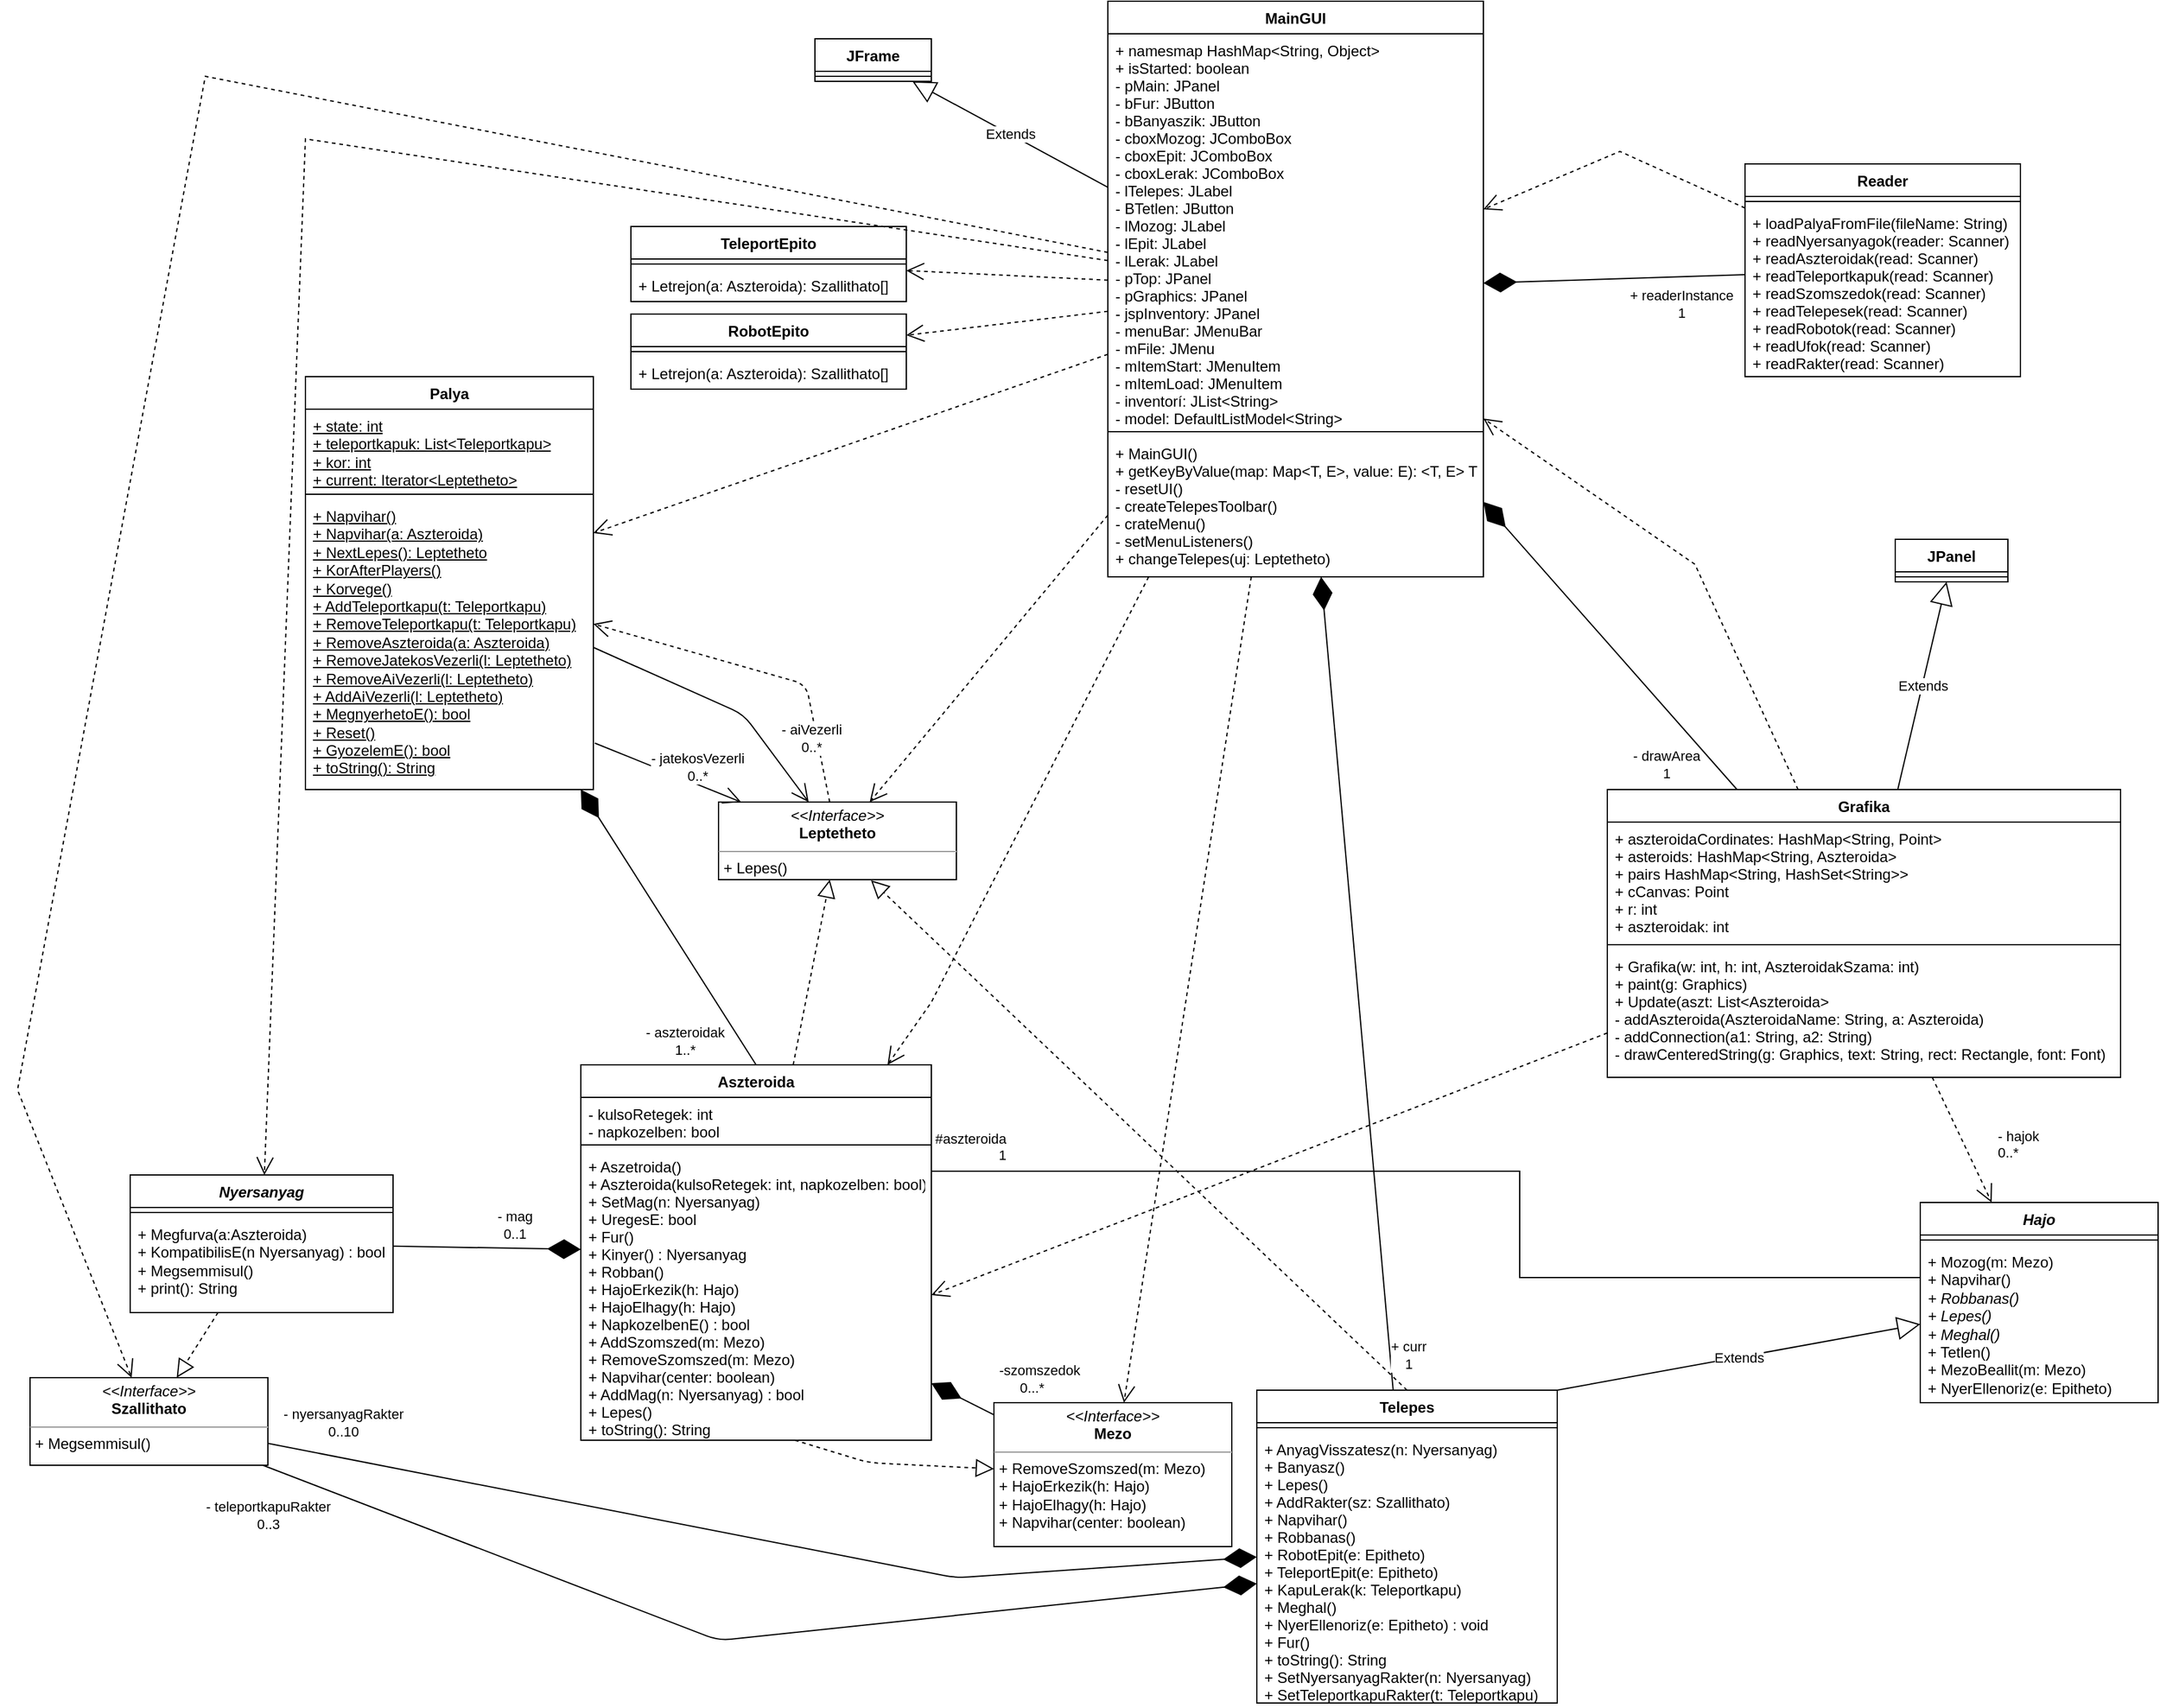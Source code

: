 <mxfile version="14.6.6" type="github">
  <diagram id="C5RBs43oDa-KdzZeNtuy" name="Page-1">
    <mxGraphModel dx="4237" dy="2481" grid="1" gridSize="10" guides="1" tooltips="1" connect="1" arrows="1" fold="1" page="1" pageScale="1" pageWidth="827" pageHeight="1169" math="0" shadow="0">
      <root>
        <mxCell id="WIyWlLk6GJQsqaUBKTNV-0" />
        <mxCell id="WIyWlLk6GJQsqaUBKTNV-1" parent="WIyWlLk6GJQsqaUBKTNV-0" />
        <mxCell id="gWoyeCXheez1KNHl5H2y-109" value="MainGUI" style="swimlane;fontStyle=1;align=center;verticalAlign=top;childLayout=stackLayout;horizontal=1;startSize=26;horizontalStack=0;resizeParent=1;resizeParentMax=0;resizeLast=0;collapsible=1;marginBottom=0;" parent="WIyWlLk6GJQsqaUBKTNV-1" vertex="1">
          <mxGeometry x="-579" y="-430" width="300" height="460" as="geometry" />
        </mxCell>
        <mxCell id="gWoyeCXheez1KNHl5H2y-110" value="+ namesmap HashMap&lt;String, Object&gt;&#xa;+ isStarted: boolean&#xa;- pMain: JPanel&#xa;- bFur: JButton&#xa;- bBanyaszik: JButton&#xa;- cboxMozog: JComboBox&#xa;- cboxEpit: JComboBox&#xa;- cboxLerak: JComboBox&#xa;- lTelepes: JLabel&#xa;- BTetlen: JButton&#xa;- lMozog: JLabel&#xa;- lEpit: JLabel&#xa;- lLerak: JLabel&#xa;- pTop: JPanel&#xa;- pGraphics: JPanel&#xa;- jspInventory: JPanel&#xa;- menuBar: JMenuBar&#xa;- mFile: JMenu&#xa;- mItemStart: JMenuItem&#xa;- mItemLoad: JMenuItem&#xa;- inventorí: JList&lt;String&gt;&#xa;- model: DefaultListModel&lt;String&gt;" style="text;strokeColor=none;fillColor=none;align=left;verticalAlign=top;spacingLeft=4;spacingRight=4;overflow=hidden;rotatable=0;points=[[0,0.5],[1,0.5]];portConstraint=eastwest;" parent="gWoyeCXheez1KNHl5H2y-109" vertex="1">
          <mxGeometry y="26" width="300" height="314" as="geometry" />
        </mxCell>
        <mxCell id="gWoyeCXheez1KNHl5H2y-111" value="" style="line;strokeWidth=1;fillColor=none;align=left;verticalAlign=middle;spacingTop=-1;spacingLeft=3;spacingRight=3;rotatable=0;labelPosition=right;points=[];portConstraint=eastwest;" parent="gWoyeCXheez1KNHl5H2y-109" vertex="1">
          <mxGeometry y="340" width="300" height="8" as="geometry" />
        </mxCell>
        <mxCell id="gWoyeCXheez1KNHl5H2y-112" value="+ MainGUI()&#xa;+ getKeyByValue(map: Map&lt;T, E&gt;, value: E): &lt;T, E&gt; T&#xa;- resetUI()&#xa;- createTelepesToolbar()&#xa;- crateMenu()&#xa;- setMenuListeners()&#xa;+ changeTelepes(uj: Leptetheto)" style="text;strokeColor=none;fillColor=none;align=left;verticalAlign=top;spacingLeft=4;spacingRight=4;overflow=hidden;rotatable=0;points=[[0,0.5],[1,0.5]];portConstraint=eastwest;fontStyle=0" parent="gWoyeCXheez1KNHl5H2y-109" vertex="1">
          <mxGeometry y="348" width="300" height="112" as="geometry" />
        </mxCell>
        <mxCell id="gWoyeCXheez1KNHl5H2y-113" value="Reader" style="swimlane;fontStyle=1;align=center;verticalAlign=top;childLayout=stackLayout;horizontal=1;startSize=26;horizontalStack=0;resizeParent=1;resizeParentMax=0;resizeLast=0;collapsible=1;marginBottom=0;" parent="WIyWlLk6GJQsqaUBKTNV-1" vertex="1">
          <mxGeometry x="-70" y="-300" width="220" height="170" as="geometry" />
        </mxCell>
        <mxCell id="gWoyeCXheez1KNHl5H2y-115" value="" style="line;strokeWidth=1;fillColor=none;align=left;verticalAlign=middle;spacingTop=-1;spacingLeft=3;spacingRight=3;rotatable=0;labelPosition=right;points=[];portConstraint=eastwest;" parent="gWoyeCXheez1KNHl5H2y-113" vertex="1">
          <mxGeometry y="26" width="220" height="8" as="geometry" />
        </mxCell>
        <mxCell id="gWoyeCXheez1KNHl5H2y-116" value="+ loadPalyaFromFile(fileName: String)&#xa;+ readNyersanyagok(reader: Scanner)&#xa;+ readAszteroidak(read: Scanner)&#xa;+ readTeleportkapuk(read: Scanner)&#xa;+ readSzomszedok(read: Scanner)&#xa;+ readTelepesek(read: Scanner)&#xa;+ readRobotok(read: Scanner)&#xa;+ readUfok(read: Scanner)&#xa;+ readRakter(read: Scanner)" style="text;strokeColor=none;fillColor=none;align=left;verticalAlign=top;spacingLeft=4;spacingRight=4;overflow=hidden;rotatable=0;points=[[0,0.5],[1,0.5]];portConstraint=eastwest;fontStyle=0" parent="gWoyeCXheez1KNHl5H2y-113" vertex="1">
          <mxGeometry y="34" width="220" height="136" as="geometry" />
        </mxCell>
        <mxCell id="gWoyeCXheez1KNHl5H2y-117" value="JFrame" style="swimlane;fontStyle=1;align=center;verticalAlign=top;childLayout=stackLayout;horizontal=1;startSize=26;horizontalStack=0;resizeParent=1;resizeParentMax=0;resizeLast=0;collapsible=1;marginBottom=0;" parent="WIyWlLk6GJQsqaUBKTNV-1" vertex="1">
          <mxGeometry x="-813" y="-400" width="93" height="34" as="geometry" />
        </mxCell>
        <mxCell id="gWoyeCXheez1KNHl5H2y-119" value="" style="line;strokeWidth=1;fillColor=none;align=left;verticalAlign=middle;spacingTop=-1;spacingLeft=3;spacingRight=3;rotatable=0;labelPosition=right;points=[];portConstraint=eastwest;" parent="gWoyeCXheez1KNHl5H2y-117" vertex="1">
          <mxGeometry y="26" width="93" height="8" as="geometry" />
        </mxCell>
        <mxCell id="gWoyeCXheez1KNHl5H2y-121" value="Extends" style="endArrow=block;endSize=16;endFill=0;html=1;" parent="WIyWlLk6GJQsqaUBKTNV-1" source="gWoyeCXheez1KNHl5H2y-109" target="gWoyeCXheez1KNHl5H2y-117" edge="1">
          <mxGeometry width="160" relative="1" as="geometry">
            <mxPoint x="-341.512" y="345" as="sourcePoint" />
            <mxPoint x="120" y="110" as="targetPoint" />
          </mxGeometry>
        </mxCell>
        <mxCell id="gWoyeCXheez1KNHl5H2y-122" value="Grafika" style="swimlane;fontStyle=1;align=center;verticalAlign=top;childLayout=stackLayout;horizontal=1;startSize=26;horizontalStack=0;resizeParent=1;resizeParentMax=0;resizeLast=0;collapsible=1;marginBottom=0;" parent="WIyWlLk6GJQsqaUBKTNV-1" vertex="1">
          <mxGeometry x="-180" y="200" width="410" height="230" as="geometry" />
        </mxCell>
        <mxCell id="gWoyeCXheez1KNHl5H2y-123" value="+ aszteroidaCordinates: HashMap&lt;String, Point&gt;&#xa;+ asteroids: HashMap&lt;String, Aszteroida&gt;&#xa;+ pairs HashMap&lt;String, HashSet&lt;String&gt;&gt;&#xa;+ cCanvas: Point&#xa;+ r: int&#xa;+ aszteroidak: int" style="text;strokeColor=none;fillColor=none;align=left;verticalAlign=top;spacingLeft=4;spacingRight=4;overflow=hidden;rotatable=0;points=[[0,0.5],[1,0.5]];portConstraint=eastwest;" parent="gWoyeCXheez1KNHl5H2y-122" vertex="1">
          <mxGeometry y="26" width="410" height="94" as="geometry" />
        </mxCell>
        <mxCell id="gWoyeCXheez1KNHl5H2y-124" value="" style="line;strokeWidth=1;fillColor=none;align=left;verticalAlign=middle;spacingTop=-1;spacingLeft=3;spacingRight=3;rotatable=0;labelPosition=right;points=[];portConstraint=eastwest;" parent="gWoyeCXheez1KNHl5H2y-122" vertex="1">
          <mxGeometry y="120" width="410" height="8" as="geometry" />
        </mxCell>
        <mxCell id="gWoyeCXheez1KNHl5H2y-125" value="+ Grafika(w: int, h: int, AszteroidakSzama: int)&#xa;+ paint(g: Graphics)&#xa;+ Update(aszt: List&lt;Aszteroida&gt;&#xa;- addAszteroida(AszteroidaName: String, a: Aszteroida)&#xa;- addConnection(a1: String, a2: String)&#xa;- drawCenteredString(g: Graphics, text: String, rect: Rectangle, font: Font)" style="text;strokeColor=none;fillColor=none;align=left;verticalAlign=top;spacingLeft=4;spacingRight=4;overflow=hidden;rotatable=0;points=[[0,0.5],[1,0.5]];portConstraint=eastwest;fontStyle=0" parent="gWoyeCXheez1KNHl5H2y-122" vertex="1">
          <mxGeometry y="128" width="410" height="102" as="geometry" />
        </mxCell>
        <mxCell id="gWoyeCXheez1KNHl5H2y-126" value="Extends" style="endArrow=block;endSize=16;endFill=0;html=1;" parent="WIyWlLk6GJQsqaUBKTNV-1" source="gWoyeCXheez1KNHl5H2y-122" target="gWoyeCXheez1KNHl5H2y-127" edge="1">
          <mxGeometry width="160" relative="1" as="geometry">
            <mxPoint x="620" y="171.665" as="sourcePoint" />
            <mxPoint x="740.602" y="94" as="targetPoint" />
          </mxGeometry>
        </mxCell>
        <mxCell id="gWoyeCXheez1KNHl5H2y-127" value="JPanel" style="swimlane;fontStyle=1;align=center;verticalAlign=top;childLayout=stackLayout;horizontal=1;startSize=26;horizontalStack=0;resizeParent=1;resizeParentMax=0;resizeLast=0;collapsible=1;marginBottom=0;" parent="WIyWlLk6GJQsqaUBKTNV-1" vertex="1">
          <mxGeometry x="50" width="90" height="34" as="geometry" />
        </mxCell>
        <mxCell id="gWoyeCXheez1KNHl5H2y-128" value="" style="line;strokeWidth=1;fillColor=none;align=left;verticalAlign=middle;spacingTop=-1;spacingLeft=3;spacingRight=3;rotatable=0;labelPosition=right;points=[];portConstraint=eastwest;" parent="gWoyeCXheez1KNHl5H2y-127" vertex="1">
          <mxGeometry y="26" width="90" height="8" as="geometry" />
        </mxCell>
        <mxCell id="gWoyeCXheez1KNHl5H2y-130" value="" style="endArrow=diamondThin;endFill=1;endSize=24;html=1;" parent="WIyWlLk6GJQsqaUBKTNV-1" source="gWoyeCXheez1KNHl5H2y-113" target="gWoyeCXheez1KNHl5H2y-109" edge="1">
          <mxGeometry width="160" relative="1" as="geometry">
            <mxPoint x="-160" y="52.391" as="sourcePoint" />
            <mxPoint x="-270" y="50" as="targetPoint" />
          </mxGeometry>
        </mxCell>
        <mxCell id="SrYeu7P66OXDtgnoqNnj-110" value="+ readerInstance&lt;br&gt;1" style="edgeLabel;html=1;align=center;verticalAlign=middle;resizable=0;points=[];" parent="gWoyeCXheez1KNHl5H2y-130" vertex="1" connectable="0">
          <mxGeometry x="-0.285" relative="1" as="geometry">
            <mxPoint x="24" y="21" as="offset" />
          </mxGeometry>
        </mxCell>
        <mxCell id="gWoyeCXheez1KNHl5H2y-136" value="" style="endArrow=diamondThin;endFill=1;endSize=24;html=1;" parent="WIyWlLk6GJQsqaUBKTNV-1" source="gWoyeCXheez1KNHl5H2y-122" target="gWoyeCXheez1KNHl5H2y-109" edge="1">
          <mxGeometry width="160" relative="1" as="geometry">
            <mxPoint x="133.663" y="790" as="sourcePoint" />
            <mxPoint x="200.99" y="620.0" as="targetPoint" />
          </mxGeometry>
        </mxCell>
        <mxCell id="SrYeu7P66OXDtgnoqNnj-111" value="- drawArea&lt;br&gt;1" style="edgeLabel;html=1;align=center;verticalAlign=middle;resizable=0;points=[];" parent="gWoyeCXheez1KNHl5H2y-136" vertex="1" connectable="0">
          <mxGeometry x="-0.06" y="3" relative="1" as="geometry">
            <mxPoint x="41" y="86" as="offset" />
          </mxGeometry>
        </mxCell>
        <mxCell id="gWoyeCXheez1KNHl5H2y-150" value="" style="endArrow=open;endSize=12;dashed=1;html=1;rounded=0;" parent="WIyWlLk6GJQsqaUBKTNV-1" source="gWoyeCXheez1KNHl5H2y-113" target="gWoyeCXheez1KNHl5H2y-109" edge="1">
          <mxGeometry x="-0.13" y="-49" width="160" relative="1" as="geometry">
            <mxPoint x="923.444" y="148" as="sourcePoint" />
            <mxPoint x="861.004" y="34.0" as="targetPoint" />
            <Array as="points">
              <mxPoint x="-170" y="-310" />
            </Array>
            <mxPoint as="offset" />
          </mxGeometry>
        </mxCell>
        <mxCell id="gWoyeCXheez1KNHl5H2y-162" value="" style="endArrow=open;endSize=12;dashed=1;html=1;rounded=0;" parent="WIyWlLk6GJQsqaUBKTNV-1" source="gWoyeCXheez1KNHl5H2y-122" target="gWoyeCXheez1KNHl5H2y-109" edge="1">
          <mxGeometry x="-0.13" y="-49" width="160" relative="1" as="geometry">
            <mxPoint x="930" y="233.214" as="sourcePoint" />
            <mxPoint x="490" y="260.357" as="targetPoint" />
            <Array as="points">
              <mxPoint x="-110" y="20" />
            </Array>
            <mxPoint as="offset" />
          </mxGeometry>
        </mxCell>
        <mxCell id="SrYeu7P66OXDtgnoqNnj-8" value="&lt;p style=&quot;margin: 0px ; margin-top: 4px ; text-align: center&quot;&gt;&lt;i&gt;&amp;lt;&amp;lt;Interface&amp;gt;&amp;gt;&lt;/i&gt;&lt;br&gt;&lt;b&gt;Leptetheto&lt;/b&gt;&lt;/p&gt;&lt;hr size=&quot;1&quot;&gt;&lt;p style=&quot;margin: 0px ; margin-left: 4px&quot;&gt;+ Lepes()&lt;/p&gt;" style="verticalAlign=top;align=left;overflow=fill;fontSize=12;fontFamily=Helvetica;html=1;" parent="WIyWlLk6GJQsqaUBKTNV-1" vertex="1">
          <mxGeometry x="-890" y="210" width="190" height="62" as="geometry" />
        </mxCell>
        <mxCell id="SrYeu7P66OXDtgnoqNnj-9" value="Aszteroida" style="swimlane;fontStyle=1;align=center;verticalAlign=top;childLayout=stackLayout;horizontal=1;startSize=26;horizontalStack=0;resizeParent=1;resizeParentMax=0;resizeLast=0;collapsible=1;marginBottom=0;" parent="WIyWlLk6GJQsqaUBKTNV-1" vertex="1">
          <mxGeometry x="-1000" y="420" width="280" height="300" as="geometry" />
        </mxCell>
        <mxCell id="SrYeu7P66OXDtgnoqNnj-10" value="- kulsoRetegek: int&#xa;- napkozelben: bool" style="text;strokeColor=none;fillColor=none;align=left;verticalAlign=top;spacingLeft=4;spacingRight=4;overflow=hidden;rotatable=0;points=[[0,0.5],[1,0.5]];portConstraint=eastwest;" parent="SrYeu7P66OXDtgnoqNnj-9" vertex="1">
          <mxGeometry y="26" width="280" height="34" as="geometry" />
        </mxCell>
        <mxCell id="SrYeu7P66OXDtgnoqNnj-11" value="" style="line;strokeWidth=1;fillColor=none;align=left;verticalAlign=middle;spacingTop=-1;spacingLeft=3;spacingRight=3;rotatable=0;labelPosition=right;points=[];portConstraint=eastwest;" parent="SrYeu7P66OXDtgnoqNnj-9" vertex="1">
          <mxGeometry y="60" width="280" height="8" as="geometry" />
        </mxCell>
        <mxCell id="SrYeu7P66OXDtgnoqNnj-12" value="+ Aszetroida()&#xa;+ Aszteroida(kulsoRetegek: int, napkozelben: bool)&#xa;+ SetMag(n: Nyersanyag)&#xa;+ UregesE: bool&#xa;+ Fur()&#xa;+ Kinyer() : Nyersanyag&#xa;+ Robban()&#xa;+ HajoErkezik(h: Hajo)&#xa;+ HajoElhagy(h: Hajo)&#xa;+ NapkozelbenE() : bool&#xa;+ AddSzomszed(m: Mezo)&#xa;+ RemoveSzomszed(m: Mezo)&#xa;+ Napvihar(center: boolean)&#xa;+ AddMag(n: Nyersanyag) : bool&#xa;+ Lepes()&#xa;+ toString(): String" style="text;strokeColor=none;fillColor=none;align=left;verticalAlign=top;spacingLeft=4;spacingRight=4;overflow=hidden;rotatable=0;points=[[0,0.5],[1,0.5]];portConstraint=eastwest;" parent="SrYeu7P66OXDtgnoqNnj-9" vertex="1">
          <mxGeometry y="68" width="280" height="232" as="geometry" />
        </mxCell>
        <mxCell id="SrYeu7P66OXDtgnoqNnj-16" value="Telepes" style="swimlane;fontStyle=1;align=center;verticalAlign=top;childLayout=stackLayout;horizontal=1;startSize=26;horizontalStack=0;resizeParent=1;resizeParentMax=0;resizeLast=0;collapsible=1;marginBottom=0;" parent="WIyWlLk6GJQsqaUBKTNV-1" vertex="1">
          <mxGeometry x="-460" y="680" width="240" height="250" as="geometry" />
        </mxCell>
        <mxCell id="SrYeu7P66OXDtgnoqNnj-17" value="" style="line;strokeWidth=1;fillColor=none;align=left;verticalAlign=middle;spacingTop=-1;spacingLeft=3;spacingRight=3;rotatable=0;labelPosition=right;points=[];portConstraint=eastwest;" parent="SrYeu7P66OXDtgnoqNnj-16" vertex="1">
          <mxGeometry y="26" width="240" height="8" as="geometry" />
        </mxCell>
        <mxCell id="SrYeu7P66OXDtgnoqNnj-18" value="+ AnyagVisszatesz(n: Nyersanyag)&#xa;+ Banyasz()&#xa;+ Lepes()&#xa;+ AddRakter(sz: Szallithato)&#xa;+ Napvihar()&#xa;+ Robbanas()&#xa;+ RobotEpit(e: Epitheto)&#xa;+ TeleportEpit(e: Epitheto)&#xa;+ KapuLerak(k: Teleportkapu)&#xa;+ Meghal()&#xa;+ NyerEllenoriz(e: Epitheto) : void&#xa;+ Fur()&#xa;+ toString(): String&#xa;+ SetNyersanyagRakter(n: Nyersanyag)&#xa;+ SetTeleportkapuRakter(t: Teleportkapu)" style="text;strokeColor=none;fillColor=none;align=left;verticalAlign=top;spacingLeft=4;spacingRight=4;overflow=hidden;rotatable=0;points=[[0,0.5],[1,0.5]];portConstraint=eastwest;fontStyle=0" parent="SrYeu7P66OXDtgnoqNnj-16" vertex="1">
          <mxGeometry y="34" width="240" height="216" as="geometry" />
        </mxCell>
        <mxCell id="SrYeu7P66OXDtgnoqNnj-19" value="Hajo" style="swimlane;fontStyle=3;align=center;verticalAlign=top;childLayout=stackLayout;horizontal=1;startSize=26;horizontalStack=0;resizeParent=1;resizeParentMax=0;resizeLast=0;collapsible=1;marginBottom=0;" parent="WIyWlLk6GJQsqaUBKTNV-1" vertex="1">
          <mxGeometry x="70" y="530" width="190" height="160" as="geometry" />
        </mxCell>
        <mxCell id="SrYeu7P66OXDtgnoqNnj-20" value="" style="line;strokeWidth=1;fillColor=none;align=left;verticalAlign=middle;spacingTop=-1;spacingLeft=3;spacingRight=3;rotatable=0;labelPosition=right;points=[];portConstraint=eastwest;" parent="SrYeu7P66OXDtgnoqNnj-19" vertex="1">
          <mxGeometry y="26" width="190" height="8" as="geometry" />
        </mxCell>
        <mxCell id="SrYeu7P66OXDtgnoqNnj-21" value="+ Mozog(m: Mezo)&lt;br&gt;+ Napvihar()&lt;br&gt;&lt;i&gt;+ Robbanas()&lt;br&gt;+ Lepes()&lt;br&gt;+ Meghal()&lt;/i&gt;&lt;br&gt;+ Tetlen()&lt;br&gt;+ MezoBeallit(m: Mezo)&lt;br&gt;+ NyerEllenoriz(e: Epitheto)&amp;nbsp;" style="text;strokeColor=none;fillColor=none;align=left;verticalAlign=top;spacingLeft=4;spacingRight=4;overflow=hidden;rotatable=0;points=[[0,0.5],[1,0.5]];portConstraint=eastwest;fontStyle=0;html=1;" parent="SrYeu7P66OXDtgnoqNnj-19" vertex="1">
          <mxGeometry y="34" width="190" height="126" as="geometry" />
        </mxCell>
        <mxCell id="SrYeu7P66OXDtgnoqNnj-22" value="Nyersanyag" style="swimlane;fontStyle=3;align=center;verticalAlign=top;childLayout=stackLayout;horizontal=1;startSize=26;horizontalStack=0;resizeParent=1;resizeParentMax=0;resizeLast=0;collapsible=1;marginBottom=0;" parent="WIyWlLk6GJQsqaUBKTNV-1" vertex="1">
          <mxGeometry x="-1360" y="508" width="210" height="110" as="geometry" />
        </mxCell>
        <mxCell id="SrYeu7P66OXDtgnoqNnj-23" value="" style="line;strokeWidth=1;fillColor=none;align=left;verticalAlign=middle;spacingTop=-1;spacingLeft=3;spacingRight=3;rotatable=0;labelPosition=right;points=[];portConstraint=eastwest;" parent="SrYeu7P66OXDtgnoqNnj-22" vertex="1">
          <mxGeometry y="26" width="210" height="8" as="geometry" />
        </mxCell>
        <mxCell id="SrYeu7P66OXDtgnoqNnj-24" value="+ Megfurva(a:Aszteroida)&lt;br&gt;+ KompatibilisE(n Nyersanyag) : bool&lt;br&gt;+ Megsemmisul()&lt;br&gt;+ print(): String" style="text;strokeColor=none;fillColor=none;align=left;verticalAlign=top;spacingLeft=4;spacingRight=4;overflow=hidden;rotatable=0;points=[[0,0.5],[1,0.5]];portConstraint=eastwest;html=1;" parent="SrYeu7P66OXDtgnoqNnj-22" vertex="1">
          <mxGeometry y="34" width="210" height="76" as="geometry" />
        </mxCell>
        <mxCell id="SrYeu7P66OXDtgnoqNnj-29" value="&lt;p style=&quot;margin: 0px ; margin-top: 4px ; text-align: center&quot;&gt;&lt;i&gt;&amp;lt;&amp;lt;Interface&amp;gt;&amp;gt;&lt;/i&gt;&lt;br&gt;&lt;b&gt;Mezo&lt;/b&gt;&lt;/p&gt;&lt;hr size=&quot;1&quot;&gt;&lt;p style=&quot;margin: 0px ; margin-left: 4px&quot;&gt;&lt;span&gt;+ RemoveSzomszed(m: Mezo)&lt;/span&gt;&lt;br&gt;&lt;/p&gt;&lt;p style=&quot;margin: 0px ; margin-left: 4px&quot;&gt;+ HajoErkezik(h: Hajo)&lt;/p&gt;&lt;p style=&quot;margin: 0px ; margin-left: 4px&quot;&gt;+ HajoElhagy(h: Hajo)&lt;/p&gt;&lt;p style=&quot;margin: 0px ; margin-left: 4px&quot;&gt;+ Napvihar(center: boolean)&lt;br&gt;&lt;/p&gt;" style="verticalAlign=top;align=left;overflow=fill;fontSize=12;fontFamily=Helvetica;html=1;" parent="WIyWlLk6GJQsqaUBKTNV-1" vertex="1">
          <mxGeometry x="-670" y="690" width="190" height="115" as="geometry" />
        </mxCell>
        <mxCell id="SrYeu7P66OXDtgnoqNnj-30" value="&lt;p style=&quot;margin: 0px ; margin-top: 4px ; text-align: center&quot;&gt;&lt;i&gt;&amp;lt;&amp;lt;Interface&amp;gt;&amp;gt;&lt;/i&gt;&lt;br&gt;&lt;b&gt;Szallithato&lt;/b&gt;&lt;/p&gt;&lt;hr size=&quot;1&quot;&gt;&lt;p style=&quot;margin: 0px ; margin-left: 4px&quot;&gt;&lt;/p&gt;&lt;p style=&quot;margin: 0px ; margin-left: 4px&quot;&gt;+ Megsemmisul()&lt;/p&gt;" style="verticalAlign=top;align=left;overflow=fill;fontSize=12;fontFamily=Helvetica;html=1;" parent="WIyWlLk6GJQsqaUBKTNV-1" vertex="1">
          <mxGeometry x="-1440" y="670" width="190" height="70" as="geometry" />
        </mxCell>
        <mxCell id="SrYeu7P66OXDtgnoqNnj-33" value="Extends" style="endArrow=block;endSize=16;endFill=0;html=1;exitX=1;exitY=0;exitDx=0;exitDy=0;" parent="WIyWlLk6GJQsqaUBKTNV-1" source="SrYeu7P66OXDtgnoqNnj-16" target="SrYeu7P66OXDtgnoqNnj-19" edge="1">
          <mxGeometry width="160" relative="1" as="geometry">
            <mxPoint x="-534" y="814" as="sourcePoint" />
            <mxPoint x="-374" y="814" as="targetPoint" />
          </mxGeometry>
        </mxCell>
        <mxCell id="SrYeu7P66OXDtgnoqNnj-35" value="" style="endArrow=diamondThin;endFill=1;endSize=24;html=1;exitX=1;exitY=0.75;exitDx=0;exitDy=0;" parent="WIyWlLk6GJQsqaUBKTNV-1" source="SrYeu7P66OXDtgnoqNnj-30" target="SrYeu7P66OXDtgnoqNnj-16" edge="1">
          <mxGeometry width="160" relative="1" as="geometry">
            <mxPoint x="-1004" y="980" as="sourcePoint" />
            <mxPoint x="-844" y="980" as="targetPoint" />
            <Array as="points">
              <mxPoint x="-700" y="830" />
            </Array>
          </mxGeometry>
        </mxCell>
        <mxCell id="SrYeu7P66OXDtgnoqNnj-36" value="- nyersanyagRakter&lt;br&gt;0..10" style="edgeLabel;html=1;align=center;verticalAlign=middle;resizable=0;points=[];" parent="SrYeu7P66OXDtgnoqNnj-35" vertex="1" connectable="0">
          <mxGeometry x="0.886" y="-6" relative="1" as="geometry">
            <mxPoint x="-685" y="-117" as="offset" />
          </mxGeometry>
        </mxCell>
        <mxCell id="SrYeu7P66OXDtgnoqNnj-37" value="" style="endArrow=block;dashed=1;endFill=0;endSize=12;html=1;" parent="WIyWlLk6GJQsqaUBKTNV-1" source="SrYeu7P66OXDtgnoqNnj-22" target="SrYeu7P66OXDtgnoqNnj-30" edge="1">
          <mxGeometry width="160" relative="1" as="geometry">
            <mxPoint x="-1404" y="850" as="sourcePoint" />
            <mxPoint x="-1244" y="850" as="targetPoint" />
          </mxGeometry>
        </mxCell>
        <mxCell id="SrYeu7P66OXDtgnoqNnj-40" value="" style="endArrow=block;dashed=1;endFill=0;endSize=12;html=1;" parent="WIyWlLk6GJQsqaUBKTNV-1" source="SrYeu7P66OXDtgnoqNnj-9" target="SrYeu7P66OXDtgnoqNnj-29" edge="1">
          <mxGeometry width="160" relative="1" as="geometry">
            <mxPoint x="-894.0" y="805" as="sourcePoint" />
            <mxPoint x="-854.0" y="805" as="targetPoint" />
            <Array as="points">
              <mxPoint x="-829" y="720" />
              <mxPoint x="-770" y="738" />
            </Array>
          </mxGeometry>
        </mxCell>
        <mxCell id="SrYeu7P66OXDtgnoqNnj-41" value="" style="endArrow=diamondThin;endFill=1;endSize=24;html=1;" parent="WIyWlLk6GJQsqaUBKTNV-1" source="SrYeu7P66OXDtgnoqNnj-29" target="SrYeu7P66OXDtgnoqNnj-12" edge="1">
          <mxGeometry width="160" relative="1" as="geometry">
            <mxPoint x="-974.0" y="450.004" as="sourcePoint" />
            <mxPoint x="-1064.0" y="453.71" as="targetPoint" />
          </mxGeometry>
        </mxCell>
        <mxCell id="SrYeu7P66OXDtgnoqNnj-42" value="&amp;nbsp; &amp;nbsp; -szomszedok&lt;br&gt;0...*" style="edgeLabel;html=1;align=center;verticalAlign=middle;resizable=0;points=[];" parent="SrYeu7P66OXDtgnoqNnj-41" vertex="1" connectable="0">
          <mxGeometry x="0.431" y="3" relative="1" as="geometry">
            <mxPoint x="67" y="-14" as="offset" />
          </mxGeometry>
        </mxCell>
        <mxCell id="SrYeu7P66OXDtgnoqNnj-43" value="" style="endArrow=diamondThin;endFill=1;endSize=24;html=1;" parent="WIyWlLk6GJQsqaUBKTNV-1" source="SrYeu7P66OXDtgnoqNnj-22" target="SrYeu7P66OXDtgnoqNnj-9" edge="1">
          <mxGeometry width="160" relative="1" as="geometry">
            <mxPoint x="-1074.0" y="385.294" as="sourcePoint" />
            <mxPoint x="-1164.0" y="389" as="targetPoint" />
          </mxGeometry>
        </mxCell>
        <mxCell id="SrYeu7P66OXDtgnoqNnj-44" value="- mag&lt;br&gt;0..1" style="edgeLabel;html=1;align=center;verticalAlign=middle;resizable=0;points=[];" parent="SrYeu7P66OXDtgnoqNnj-43" vertex="1" connectable="0">
          <mxGeometry x="0.544" y="2" relative="1" as="geometry">
            <mxPoint x="-18.92" y="-17.37" as="offset" />
          </mxGeometry>
        </mxCell>
        <mxCell id="SrYeu7P66OXDtgnoqNnj-45" value="" style="endArrow=diamondThin;endFill=1;endSize=24;html=1;exitX=0.5;exitY=0;exitDx=0;exitDy=0;" parent="WIyWlLk6GJQsqaUBKTNV-1" source="SrYeu7P66OXDtgnoqNnj-9" target="ucTf1KPq10wKSSjRMnQ4-6" edge="1">
          <mxGeometry width="160" relative="1" as="geometry">
            <mxPoint x="-1094.0" y="620.87" as="sourcePoint" />
            <mxPoint x="-1024.0" y="611.13" as="targetPoint" />
          </mxGeometry>
        </mxCell>
        <mxCell id="SrYeu7P66OXDtgnoqNnj-46" value="- aszteroidak&lt;br&gt;1..*" style="edgeLabel;html=1;align=center;verticalAlign=middle;resizable=0;points=[];" parent="SrYeu7P66OXDtgnoqNnj-45" vertex="1" connectable="0">
          <mxGeometry x="0.447" y="1" relative="1" as="geometry">
            <mxPoint x="45" y="139" as="offset" />
          </mxGeometry>
        </mxCell>
        <mxCell id="SrYeu7P66OXDtgnoqNnj-47" value="" style="endArrow=none;html=1;edgeStyle=orthogonalEdgeStyle;entryX=0;entryY=0.5;entryDx=0;entryDy=0;rounded=0;" parent="WIyWlLk6GJQsqaUBKTNV-1" source="SrYeu7P66OXDtgnoqNnj-9" target="SrYeu7P66OXDtgnoqNnj-21" edge="1">
          <mxGeometry relative="1" as="geometry">
            <mxPoint x="-844" y="650" as="sourcePoint" />
            <mxPoint x="-684" y="650" as="targetPoint" />
            <Array as="points">
              <mxPoint x="-250" y="505" />
              <mxPoint x="-250" y="590" />
              <mxPoint x="70" y="590" />
            </Array>
          </mxGeometry>
        </mxCell>
        <mxCell id="SrYeu7P66OXDtgnoqNnj-48" value="- hajok&lt;br&gt;0..*" style="edgeLabel;resizable=0;html=1;align=left;verticalAlign=bottom;" parent="SrYeu7P66OXDtgnoqNnj-47" connectable="0" vertex="1">
          <mxGeometry x="-1" relative="1" as="geometry">
            <mxPoint x="850" y="-7" as="offset" />
          </mxGeometry>
        </mxCell>
        <mxCell id="SrYeu7P66OXDtgnoqNnj-49" value="#aszteroida&lt;br&gt;1" style="edgeLabel;resizable=0;html=1;align=right;verticalAlign=bottom;" parent="SrYeu7P66OXDtgnoqNnj-47" connectable="0" vertex="1">
          <mxGeometry x="1" relative="1" as="geometry">
            <mxPoint x="-730" y="-127" as="offset" />
          </mxGeometry>
        </mxCell>
        <mxCell id="SrYeu7P66OXDtgnoqNnj-69" value="TeleportEpito" style="swimlane;fontStyle=1;align=center;verticalAlign=top;childLayout=stackLayout;horizontal=1;startSize=26;horizontalStack=0;resizeParent=1;resizeParentMax=0;resizeLast=0;collapsible=1;marginBottom=0;" parent="WIyWlLk6GJQsqaUBKTNV-1" vertex="1">
          <mxGeometry x="-960" y="-250" width="220" height="60" as="geometry" />
        </mxCell>
        <mxCell id="SrYeu7P66OXDtgnoqNnj-70" value="" style="line;strokeWidth=1;fillColor=none;align=left;verticalAlign=middle;spacingTop=-1;spacingLeft=3;spacingRight=3;rotatable=0;labelPosition=right;points=[];portConstraint=eastwest;" parent="SrYeu7P66OXDtgnoqNnj-69" vertex="1">
          <mxGeometry y="26" width="220" height="8" as="geometry" />
        </mxCell>
        <mxCell id="SrYeu7P66OXDtgnoqNnj-71" value="+ Letrejon(a: Aszteroida): Szallithato[]" style="text;strokeColor=none;fillColor=none;align=left;verticalAlign=top;spacingLeft=4;spacingRight=4;overflow=hidden;rotatable=0;points=[[0,0.5],[1,0.5]];portConstraint=eastwest;" parent="SrYeu7P66OXDtgnoqNnj-69" vertex="1">
          <mxGeometry y="34" width="220" height="26" as="geometry" />
        </mxCell>
        <mxCell id="SrYeu7P66OXDtgnoqNnj-72" value="RobotEpito" style="swimlane;fontStyle=1;align=center;verticalAlign=top;childLayout=stackLayout;horizontal=1;startSize=26;horizontalStack=0;resizeParent=1;resizeParentMax=0;resizeLast=0;collapsible=1;marginBottom=0;" parent="WIyWlLk6GJQsqaUBKTNV-1" vertex="1">
          <mxGeometry x="-960" y="-180" width="220" height="60" as="geometry" />
        </mxCell>
        <mxCell id="SrYeu7P66OXDtgnoqNnj-73" value="" style="line;strokeWidth=1;fillColor=none;align=left;verticalAlign=middle;spacingTop=-1;spacingLeft=3;spacingRight=3;rotatable=0;labelPosition=right;points=[];portConstraint=eastwest;" parent="SrYeu7P66OXDtgnoqNnj-72" vertex="1">
          <mxGeometry y="26" width="220" height="8" as="geometry" />
        </mxCell>
        <mxCell id="SrYeu7P66OXDtgnoqNnj-74" value="+ Letrejon(a: Aszteroida): Szallithato[]" style="text;strokeColor=none;fillColor=none;align=left;verticalAlign=top;spacingLeft=4;spacingRight=4;overflow=hidden;rotatable=0;points=[[0,0.5],[1,0.5]];portConstraint=eastwest;" parent="SrYeu7P66OXDtgnoqNnj-72" vertex="1">
          <mxGeometry y="34" width="220" height="26" as="geometry" />
        </mxCell>
        <mxCell id="SrYeu7P66OXDtgnoqNnj-88" value="" style="endArrow=open;endFill=1;endSize=12;html=1;exitX=1.005;exitY=0.84;exitDx=0;exitDy=0;exitPerimeter=0;" parent="WIyWlLk6GJQsqaUBKTNV-1" source="ucTf1KPq10wKSSjRMnQ4-9" target="SrYeu7P66OXDtgnoqNnj-8" edge="1">
          <mxGeometry width="160" relative="1" as="geometry">
            <mxPoint x="-724" y="380" as="sourcePoint" />
            <mxPoint x="-564" y="380" as="targetPoint" />
          </mxGeometry>
        </mxCell>
        <mxCell id="SrYeu7P66OXDtgnoqNnj-89" value="- jatekosVezerli&lt;br&gt;0..*" style="edgeLabel;html=1;align=center;verticalAlign=middle;resizable=0;points=[];" parent="SrYeu7P66OXDtgnoqNnj-88" vertex="1" connectable="0">
          <mxGeometry x="0.198" y="1" relative="1" as="geometry">
            <mxPoint x="11" y="-8" as="offset" />
          </mxGeometry>
        </mxCell>
        <mxCell id="SrYeu7P66OXDtgnoqNnj-90" value="" style="endArrow=open;endSize=12;dashed=1;html=1;" parent="WIyWlLk6GJQsqaUBKTNV-1" source="SrYeu7P66OXDtgnoqNnj-8" target="ucTf1KPq10wKSSjRMnQ4-6" edge="1">
          <mxGeometry x="-0.13" y="-49" width="160" relative="1" as="geometry">
            <mxPoint x="-744" y="790" as="sourcePoint" />
            <mxPoint x="-584" y="790" as="targetPoint" />
            <Array as="points">
              <mxPoint x="-820" y="116" />
            </Array>
            <mxPoint as="offset" />
          </mxGeometry>
        </mxCell>
        <mxCell id="SrYeu7P66OXDtgnoqNnj-91" value="" style="endArrow=diamondThin;endFill=1;endSize=24;html=1;" parent="WIyWlLk6GJQsqaUBKTNV-1" source="SrYeu7P66OXDtgnoqNnj-30" target="SrYeu7P66OXDtgnoqNnj-18" edge="1">
          <mxGeometry width="160" relative="1" as="geometry">
            <mxPoint x="-1454" y="929" as="sourcePoint" />
            <mxPoint x="-644.0" y="942" as="targetPoint" />
            <Array as="points">
              <mxPoint x="-890" y="880" />
            </Array>
          </mxGeometry>
        </mxCell>
        <mxCell id="SrYeu7P66OXDtgnoqNnj-92" value="- teleportkapuRakter&lt;br&gt;0..3" style="edgeLabel;html=1;align=center;verticalAlign=middle;resizable=0;points=[];" parent="SrYeu7P66OXDtgnoqNnj-91" vertex="1" connectable="0">
          <mxGeometry x="0.886" y="-6" relative="1" as="geometry">
            <mxPoint x="-744" y="-66" as="offset" />
          </mxGeometry>
        </mxCell>
        <mxCell id="SrYeu7P66OXDtgnoqNnj-106" value="" style="endArrow=block;dashed=1;endFill=0;endSize=12;html=1;" parent="WIyWlLk6GJQsqaUBKTNV-1" source="SrYeu7P66OXDtgnoqNnj-9" target="SrYeu7P66OXDtgnoqNnj-8" edge="1">
          <mxGeometry width="160" relative="1" as="geometry">
            <mxPoint x="-393.61" y="660.314" as="sourcePoint" />
            <mxPoint x="-596.348" y="560" as="targetPoint" />
            <Array as="points" />
          </mxGeometry>
        </mxCell>
        <mxCell id="SrYeu7P66OXDtgnoqNnj-108" value="" style="endArrow=block;dashed=1;endFill=0;endSize=12;html=1;entryX=0.641;entryY=1.008;entryDx=0;entryDy=0;entryPerimeter=0;exitX=0.5;exitY=0;exitDx=0;exitDy=0;" parent="WIyWlLk6GJQsqaUBKTNV-1" source="SrYeu7P66OXDtgnoqNnj-16" target="SrYeu7P66OXDtgnoqNnj-8" edge="1">
          <mxGeometry width="160" relative="1" as="geometry">
            <mxPoint x="-630" y="630" as="sourcePoint" />
            <mxPoint x="-470" y="630" as="targetPoint" />
          </mxGeometry>
        </mxCell>
        <mxCell id="SrYeu7P66OXDtgnoqNnj-112" value="" style="endArrow=diamondThin;endFill=1;endSize=24;html=1;rounded=0;" parent="WIyWlLk6GJQsqaUBKTNV-1" source="SrYeu7P66OXDtgnoqNnj-16" target="gWoyeCXheez1KNHl5H2y-109" edge="1">
          <mxGeometry width="160" relative="1" as="geometry">
            <mxPoint x="457.371" y="1120" as="sourcePoint" />
            <mxPoint x="374.171" y="560" as="targetPoint" />
            <Array as="points" />
          </mxGeometry>
        </mxCell>
        <mxCell id="SrYeu7P66OXDtgnoqNnj-114" value="+ curr&lt;br&gt;1" style="edgeLabel;html=1;align=center;verticalAlign=middle;resizable=0;points=[];" parent="SrYeu7P66OXDtgnoqNnj-112" vertex="1" connectable="0">
          <mxGeometry x="0.127" y="-7" relative="1" as="geometry">
            <mxPoint x="37" y="338" as="offset" />
          </mxGeometry>
        </mxCell>
        <mxCell id="SrYeu7P66OXDtgnoqNnj-116" value="" style="endArrow=open;endSize=12;dashed=1;html=1;rounded=0;" parent="WIyWlLk6GJQsqaUBKTNV-1" source="gWoyeCXheez1KNHl5H2y-109" target="SrYeu7P66OXDtgnoqNnj-69" edge="1">
          <mxGeometry x="-0.13" y="-49" width="160" relative="1" as="geometry">
            <mxPoint x="753.133" y="760" as="sourcePoint" />
            <mxPoint x="-20" y="970" as="targetPoint" />
            <Array as="points" />
            <mxPoint as="offset" />
          </mxGeometry>
        </mxCell>
        <mxCell id="SrYeu7P66OXDtgnoqNnj-117" value="" style="endArrow=open;endSize=12;dashed=1;html=1;rounded=0;" parent="WIyWlLk6GJQsqaUBKTNV-1" source="gWoyeCXheez1KNHl5H2y-109" target="SrYeu7P66OXDtgnoqNnj-72" edge="1">
          <mxGeometry x="-0.13" y="-49" width="160" relative="1" as="geometry">
            <mxPoint x="-600" y="1260" as="sourcePoint" />
            <mxPoint x="510.0" y="406.25" as="targetPoint" />
            <Array as="points" />
            <mxPoint as="offset" />
          </mxGeometry>
        </mxCell>
        <mxCell id="SrYeu7P66OXDtgnoqNnj-118" value="" style="endArrow=open;endSize=12;dashed=1;html=1;rounded=0;" parent="WIyWlLk6GJQsqaUBKTNV-1" source="gWoyeCXheez1KNHl5H2y-109" target="SrYeu7P66OXDtgnoqNnj-22" edge="1">
          <mxGeometry x="-0.13" y="-49" width="160" relative="1" as="geometry">
            <mxPoint x="773.133" y="780" as="sourcePoint" />
            <mxPoint x="-400" y="80" as="targetPoint" />
            <Array as="points">
              <mxPoint x="-1220" y="-320" />
            </Array>
            <mxPoint as="offset" />
          </mxGeometry>
        </mxCell>
        <mxCell id="SrYeu7P66OXDtgnoqNnj-119" value="" style="endArrow=open;endSize=12;dashed=1;html=1;rounded=0;" parent="WIyWlLk6GJQsqaUBKTNV-1" source="gWoyeCXheez1KNHl5H2y-109" target="ucTf1KPq10wKSSjRMnQ4-6" edge="1">
          <mxGeometry x="-0.13" y="-49" width="160" relative="1" as="geometry">
            <mxPoint x="743.133" y="750" as="sourcePoint" />
            <mxPoint x="-440" y="220" as="targetPoint" />
            <Array as="points" />
            <mxPoint as="offset" />
          </mxGeometry>
        </mxCell>
        <mxCell id="SrYeu7P66OXDtgnoqNnj-120" value="" style="endArrow=open;endSize=12;dashed=1;html=1;rounded=0;" parent="WIyWlLk6GJQsqaUBKTNV-1" source="gWoyeCXheez1KNHl5H2y-109" target="SrYeu7P66OXDtgnoqNnj-9" edge="1">
          <mxGeometry x="-0.13" y="-49" width="160" relative="1" as="geometry">
            <mxPoint x="753.133" y="760" as="sourcePoint" />
            <mxPoint x="-350" y="360" as="targetPoint" />
            <Array as="points">
              <mxPoint x="-720" y="370" />
            </Array>
            <mxPoint as="offset" />
          </mxGeometry>
        </mxCell>
        <mxCell id="SrYeu7P66OXDtgnoqNnj-121" value="" style="endArrow=open;endSize=12;dashed=1;html=1;rounded=0;" parent="WIyWlLk6GJQsqaUBKTNV-1" source="gWoyeCXheez1KNHl5H2y-109" target="SrYeu7P66OXDtgnoqNnj-29" edge="1">
          <mxGeometry x="-0.13" y="-49" width="160" relative="1" as="geometry">
            <mxPoint x="-130" y="600" as="sourcePoint" />
            <mxPoint x="510.0" y="406.25" as="targetPoint" />
            <Array as="points" />
            <mxPoint as="offset" />
          </mxGeometry>
        </mxCell>
        <mxCell id="SrYeu7P66OXDtgnoqNnj-122" value="" style="endArrow=open;endSize=12;dashed=1;html=1;rounded=0;" parent="WIyWlLk6GJQsqaUBKTNV-1" source="gWoyeCXheez1KNHl5H2y-109" target="SrYeu7P66OXDtgnoqNnj-30" edge="1">
          <mxGeometry x="-0.13" y="-49" width="160" relative="1" as="geometry">
            <mxPoint x="-1218.167" y="518" as="sourcePoint" />
            <mxPoint x="-1597.333" y="80" as="targetPoint" />
            <Array as="points">
              <mxPoint x="-1300" y="-370" />
              <mxPoint x="-1450" y="440" />
            </Array>
            <mxPoint as="offset" />
          </mxGeometry>
        </mxCell>
        <mxCell id="SrYeu7P66OXDtgnoqNnj-136" value="" style="endArrow=open;endSize=12;dashed=1;html=1;rounded=0;entryX=1;entryY=0.5;entryDx=0;entryDy=0;" parent="WIyWlLk6GJQsqaUBKTNV-1" source="gWoyeCXheez1KNHl5H2y-122" target="SrYeu7P66OXDtgnoqNnj-12" edge="1">
          <mxGeometry x="-0.13" y="-49" width="160" relative="1" as="geometry">
            <mxPoint x="250" y="453.74" as="sourcePoint" />
            <mxPoint x="-664" y="842.131" as="targetPoint" />
            <Array as="points" />
            <mxPoint as="offset" />
          </mxGeometry>
        </mxCell>
        <mxCell id="SrYeu7P66OXDtgnoqNnj-137" value="" style="endArrow=open;endSize=12;dashed=1;html=1;rounded=0;" parent="WIyWlLk6GJQsqaUBKTNV-1" source="gWoyeCXheez1KNHl5H2y-122" target="SrYeu7P66OXDtgnoqNnj-19" edge="1">
          <mxGeometry x="-0.13" y="-49" width="160" relative="1" as="geometry">
            <mxPoint x="260" y="463.74" as="sourcePoint" />
            <mxPoint x="-654" y="852.131" as="targetPoint" />
            <Array as="points" />
            <mxPoint as="offset" />
          </mxGeometry>
        </mxCell>
        <mxCell id="SrYeu7P66OXDtgnoqNnj-138" value="" style="endArrow=open;endSize=12;dashed=1;html=1;rounded=0;" parent="WIyWlLk6GJQsqaUBKTNV-1" source="gWoyeCXheez1KNHl5H2y-109" target="SrYeu7P66OXDtgnoqNnj-8" edge="1">
          <mxGeometry x="-0.13" y="-49" width="160" relative="1" as="geometry">
            <mxPoint x="270" y="473.74" as="sourcePoint" />
            <mxPoint x="-644" y="862.131" as="targetPoint" />
            <Array as="points" />
            <mxPoint as="offset" />
          </mxGeometry>
        </mxCell>
        <mxCell id="ucTf1KPq10wKSSjRMnQ4-6" value="Palya" style="swimlane;fontStyle=1;align=center;verticalAlign=top;childLayout=stackLayout;horizontal=1;startSize=26;horizontalStack=0;resizeParent=1;resizeParentMax=0;resizeLast=0;collapsible=1;marginBottom=0;" vertex="1" parent="WIyWlLk6GJQsqaUBKTNV-1">
          <mxGeometry x="-1220" y="-130" width="230" height="330" as="geometry" />
        </mxCell>
        <mxCell id="ucTf1KPq10wKSSjRMnQ4-7" value="&lt;u&gt;+ state: int&lt;br&gt;+ teleportkapuk: List&amp;lt;Teleportkapu&amp;gt;&lt;br&gt;+ kor: int&lt;br&gt;+ current: Iterator&amp;lt;Leptetheto&amp;gt;&lt;br&gt;&lt;/u&gt;" style="text;strokeColor=none;fillColor=none;align=left;verticalAlign=top;spacingLeft=4;spacingRight=4;overflow=hidden;rotatable=0;points=[[0,0.5],[1,0.5]];portConstraint=eastwest;html=1;" vertex="1" parent="ucTf1KPq10wKSSjRMnQ4-6">
          <mxGeometry y="26" width="230" height="64" as="geometry" />
        </mxCell>
        <mxCell id="ucTf1KPq10wKSSjRMnQ4-8" value="" style="line;strokeWidth=1;fillColor=none;align=left;verticalAlign=middle;spacingTop=-1;spacingLeft=3;spacingRight=3;rotatable=0;labelPosition=right;points=[];portConstraint=eastwest;" vertex="1" parent="ucTf1KPq10wKSSjRMnQ4-6">
          <mxGeometry y="90" width="230" height="8" as="geometry" />
        </mxCell>
        <mxCell id="ucTf1KPq10wKSSjRMnQ4-9" value="&lt;u&gt;+ Napvihar()&lt;br&gt;+ Napvihar(a: Aszteroida)&lt;br&gt;+ NextLepes(): Leptetheto&lt;br&gt;+ KorAfterPlayers()&lt;br&gt;+ Korvege()&lt;br&gt;+ AddTeleportkapu(t: Teleportkapu)&lt;br&gt;+ RemoveTeleportkapu(t: Teleportkapu)&lt;br&gt;+ RemoveAszteroida(a: Aszteroida)&lt;br&gt;+ RemoveJatekosVezerli(l: Leptetheto)&lt;br&gt;+ RemoveAiVezerli(l: Leptetheto)&lt;br&gt;+ AddAiVezerli(l: Leptetheto)&lt;br&gt;+ MegnyerhetoE(): bool&lt;br&gt;+ Reset()&lt;br&gt;+ GyozelemE(): bool&lt;br&gt;+ toString(): String&lt;/u&gt;" style="text;strokeColor=none;fillColor=none;align=left;verticalAlign=top;spacingLeft=4;spacingRight=4;overflow=hidden;rotatable=0;points=[[0,0.5],[1,0.5]];portConstraint=eastwest;html=1;" vertex="1" parent="ucTf1KPq10wKSSjRMnQ4-6">
          <mxGeometry y="98" width="230" height="232" as="geometry" />
        </mxCell>
        <mxCell id="ucTf1KPq10wKSSjRMnQ4-11" value="" style="endArrow=open;endFill=1;endSize=12;html=1;" edge="1" parent="WIyWlLk6GJQsqaUBKTNV-1" source="ucTf1KPq10wKSSjRMnQ4-6" target="SrYeu7P66OXDtgnoqNnj-8">
          <mxGeometry width="160" relative="1" as="geometry">
            <mxPoint x="-684.8" y="141.408" as="sourcePoint" />
            <mxPoint x="-639.321" y="278" as="targetPoint" />
            <Array as="points">
              <mxPoint x="-870" y="140" />
            </Array>
          </mxGeometry>
        </mxCell>
        <mxCell id="ucTf1KPq10wKSSjRMnQ4-12" value="- aiVezerli&lt;br&gt;0..*" style="edgeLabel;html=1;align=center;verticalAlign=middle;resizable=0;points=[];" vertex="1" connectable="0" parent="ucTf1KPq10wKSSjRMnQ4-11">
          <mxGeometry x="0.198" y="1" relative="1" as="geometry">
            <mxPoint x="54" y="20" as="offset" />
          </mxGeometry>
        </mxCell>
      </root>
    </mxGraphModel>
  </diagram>
</mxfile>
